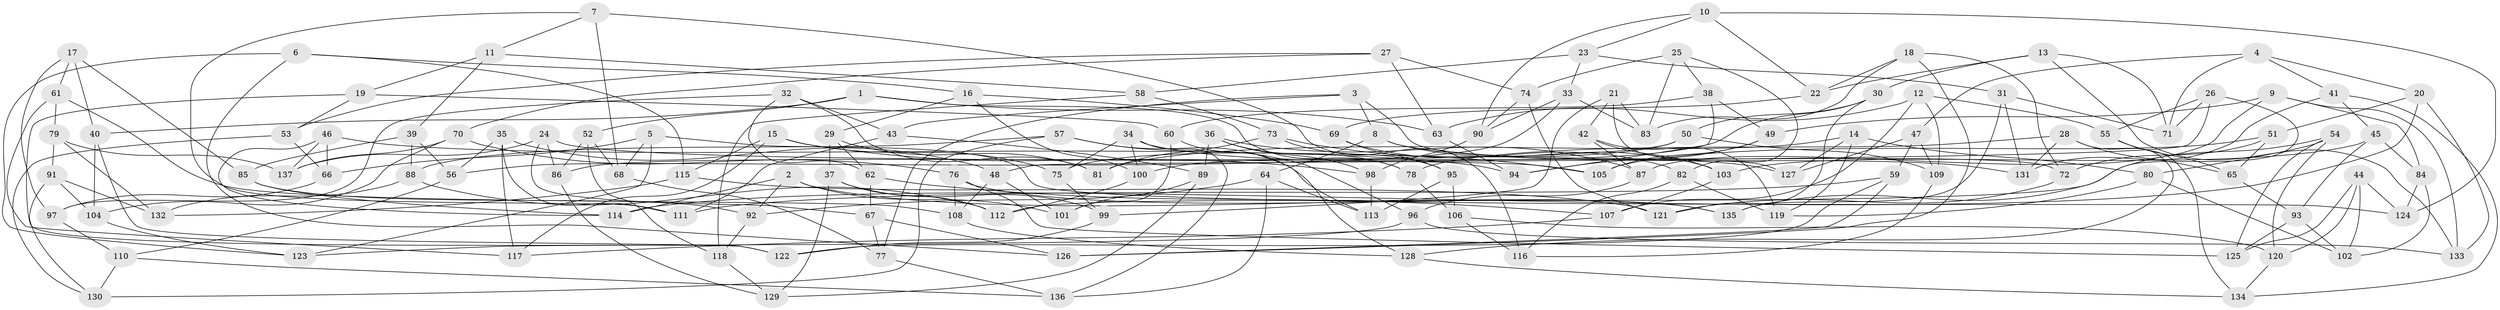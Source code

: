 // Generated by graph-tools (version 1.1) at 2025/11/02/27/25 16:11:42]
// undirected, 137 vertices, 274 edges
graph export_dot {
graph [start="1"]
  node [color=gray90,style=filled];
  1;
  2;
  3;
  4;
  5;
  6;
  7;
  8;
  9;
  10;
  11;
  12;
  13;
  14;
  15;
  16;
  17;
  18;
  19;
  20;
  21;
  22;
  23;
  24;
  25;
  26;
  27;
  28;
  29;
  30;
  31;
  32;
  33;
  34;
  35;
  36;
  37;
  38;
  39;
  40;
  41;
  42;
  43;
  44;
  45;
  46;
  47;
  48;
  49;
  50;
  51;
  52;
  53;
  54;
  55;
  56;
  57;
  58;
  59;
  60;
  61;
  62;
  63;
  64;
  65;
  66;
  67;
  68;
  69;
  70;
  71;
  72;
  73;
  74;
  75;
  76;
  77;
  78;
  79;
  80;
  81;
  82;
  83;
  84;
  85;
  86;
  87;
  88;
  89;
  90;
  91;
  92;
  93;
  94;
  95;
  96;
  97;
  98;
  99;
  100;
  101;
  102;
  103;
  104;
  105;
  106;
  107;
  108;
  109;
  110;
  111;
  112;
  113;
  114;
  115;
  116;
  117;
  118;
  119;
  120;
  121;
  122;
  123;
  124;
  125;
  126;
  127;
  128;
  129;
  130;
  131;
  132;
  133;
  134;
  135;
  136;
  137;
  1 -- 40;
  1 -- 52;
  1 -- 78;
  1 -- 63;
  2 -- 114;
  2 -- 135;
  2 -- 92;
  2 -- 101;
  3 -- 8;
  3 -- 77;
  3 -- 43;
  3 -- 72;
  4 -- 47;
  4 -- 20;
  4 -- 71;
  4 -- 41;
  5 -- 66;
  5 -- 68;
  5 -- 123;
  5 -- 124;
  6 -- 16;
  6 -- 115;
  6 -- 123;
  6 -- 126;
  7 -- 116;
  7 -- 111;
  7 -- 68;
  7 -- 11;
  8 -- 64;
  8 -- 103;
  8 -- 131;
  9 -- 84;
  9 -- 87;
  9 -- 133;
  9 -- 49;
  10 -- 124;
  10 -- 22;
  10 -- 90;
  10 -- 23;
  11 -- 58;
  11 -- 19;
  11 -- 39;
  12 -- 63;
  12 -- 55;
  12 -- 107;
  12 -- 109;
  13 -- 22;
  13 -- 71;
  13 -- 133;
  13 -- 30;
  14 -- 81;
  14 -- 119;
  14 -- 127;
  14 -- 80;
  15 -- 98;
  15 -- 115;
  15 -- 117;
  15 -- 75;
  16 -- 69;
  16 -- 29;
  16 -- 100;
  17 -- 61;
  17 -- 97;
  17 -- 85;
  17 -- 40;
  18 -- 83;
  18 -- 22;
  18 -- 72;
  18 -- 126;
  19 -- 122;
  19 -- 53;
  19 -- 60;
  20 -- 133;
  20 -- 114;
  20 -- 51;
  21 -- 99;
  21 -- 83;
  21 -- 42;
  21 -- 127;
  22 -- 69;
  23 -- 31;
  23 -- 33;
  23 -- 58;
  24 -- 137;
  24 -- 105;
  24 -- 67;
  24 -- 86;
  25 -- 74;
  25 -- 83;
  25 -- 38;
  25 -- 82;
  26 -- 48;
  26 -- 135;
  26 -- 55;
  26 -- 71;
  27 -- 53;
  27 -- 63;
  27 -- 74;
  27 -- 70;
  28 -- 131;
  28 -- 128;
  28 -- 78;
  28 -- 65;
  29 -- 62;
  29 -- 81;
  29 -- 37;
  30 -- 121;
  30 -- 100;
  30 -- 50;
  31 -- 71;
  31 -- 135;
  31 -- 131;
  32 -- 97;
  32 -- 81;
  32 -- 62;
  32 -- 43;
  33 -- 90;
  33 -- 83;
  33 -- 56;
  34 -- 127;
  34 -- 100;
  34 -- 75;
  34 -- 136;
  35 -- 111;
  35 -- 56;
  35 -- 117;
  35 -- 48;
  36 -- 87;
  36 -- 89;
  36 -- 98;
  36 -- 78;
  37 -- 99;
  37 -- 112;
  37 -- 129;
  38 -- 94;
  38 -- 60;
  38 -- 49;
  39 -- 88;
  39 -- 56;
  39 -- 85;
  40 -- 122;
  40 -- 104;
  41 -- 45;
  41 -- 131;
  41 -- 134;
  42 -- 119;
  42 -- 103;
  42 -- 87;
  43 -- 111;
  43 -- 89;
  44 -- 125;
  44 -- 124;
  44 -- 102;
  44 -- 120;
  45 -- 103;
  45 -- 93;
  45 -- 84;
  46 -- 94;
  46 -- 114;
  46 -- 137;
  46 -- 66;
  47 -- 109;
  47 -- 127;
  47 -- 59;
  48 -- 108;
  48 -- 101;
  49 -- 105;
  49 -- 94;
  50 -- 75;
  50 -- 86;
  50 -- 109;
  51 -- 65;
  51 -- 105;
  51 -- 72;
  52 -- 86;
  52 -- 68;
  52 -- 118;
  53 -- 130;
  53 -- 66;
  54 -- 80;
  54 -- 112;
  54 -- 120;
  54 -- 125;
  55 -- 134;
  55 -- 65;
  56 -- 110;
  57 -- 113;
  57 -- 88;
  57 -- 96;
  57 -- 130;
  58 -- 118;
  58 -- 73;
  59 -- 126;
  59 -- 122;
  59 -- 111;
  60 -- 128;
  60 -- 101;
  61 -- 79;
  61 -- 117;
  61 -- 108;
  62 -- 67;
  62 -- 107;
  63 -- 94;
  64 -- 92;
  64 -- 136;
  64 -- 113;
  65 -- 93;
  66 -- 97;
  67 -- 126;
  67 -- 77;
  68 -- 77;
  69 -- 95;
  69 -- 82;
  70 -- 104;
  70 -- 137;
  70 -- 76;
  72 -- 121;
  73 -- 105;
  73 -- 81;
  73 -- 95;
  74 -- 90;
  74 -- 121;
  75 -- 99;
  76 -- 108;
  76 -- 125;
  76 -- 135;
  77 -- 136;
  78 -- 106;
  79 -- 132;
  79 -- 91;
  79 -- 137;
  80 -- 102;
  80 -- 119;
  82 -- 116;
  82 -- 119;
  84 -- 124;
  84 -- 102;
  85 -- 114;
  85 -- 92;
  86 -- 129;
  87 -- 96;
  88 -- 132;
  88 -- 112;
  89 -- 129;
  89 -- 101;
  90 -- 98;
  91 -- 132;
  91 -- 104;
  91 -- 130;
  92 -- 118;
  93 -- 125;
  93 -- 102;
  95 -- 113;
  95 -- 106;
  96 -- 123;
  96 -- 133;
  97 -- 110;
  98 -- 113;
  99 -- 122;
  100 -- 112;
  103 -- 107;
  104 -- 123;
  106 -- 120;
  106 -- 116;
  107 -- 117;
  108 -- 128;
  109 -- 116;
  110 -- 136;
  110 -- 130;
  115 -- 132;
  115 -- 121;
  118 -- 129;
  120 -- 134;
  128 -- 134;
}
